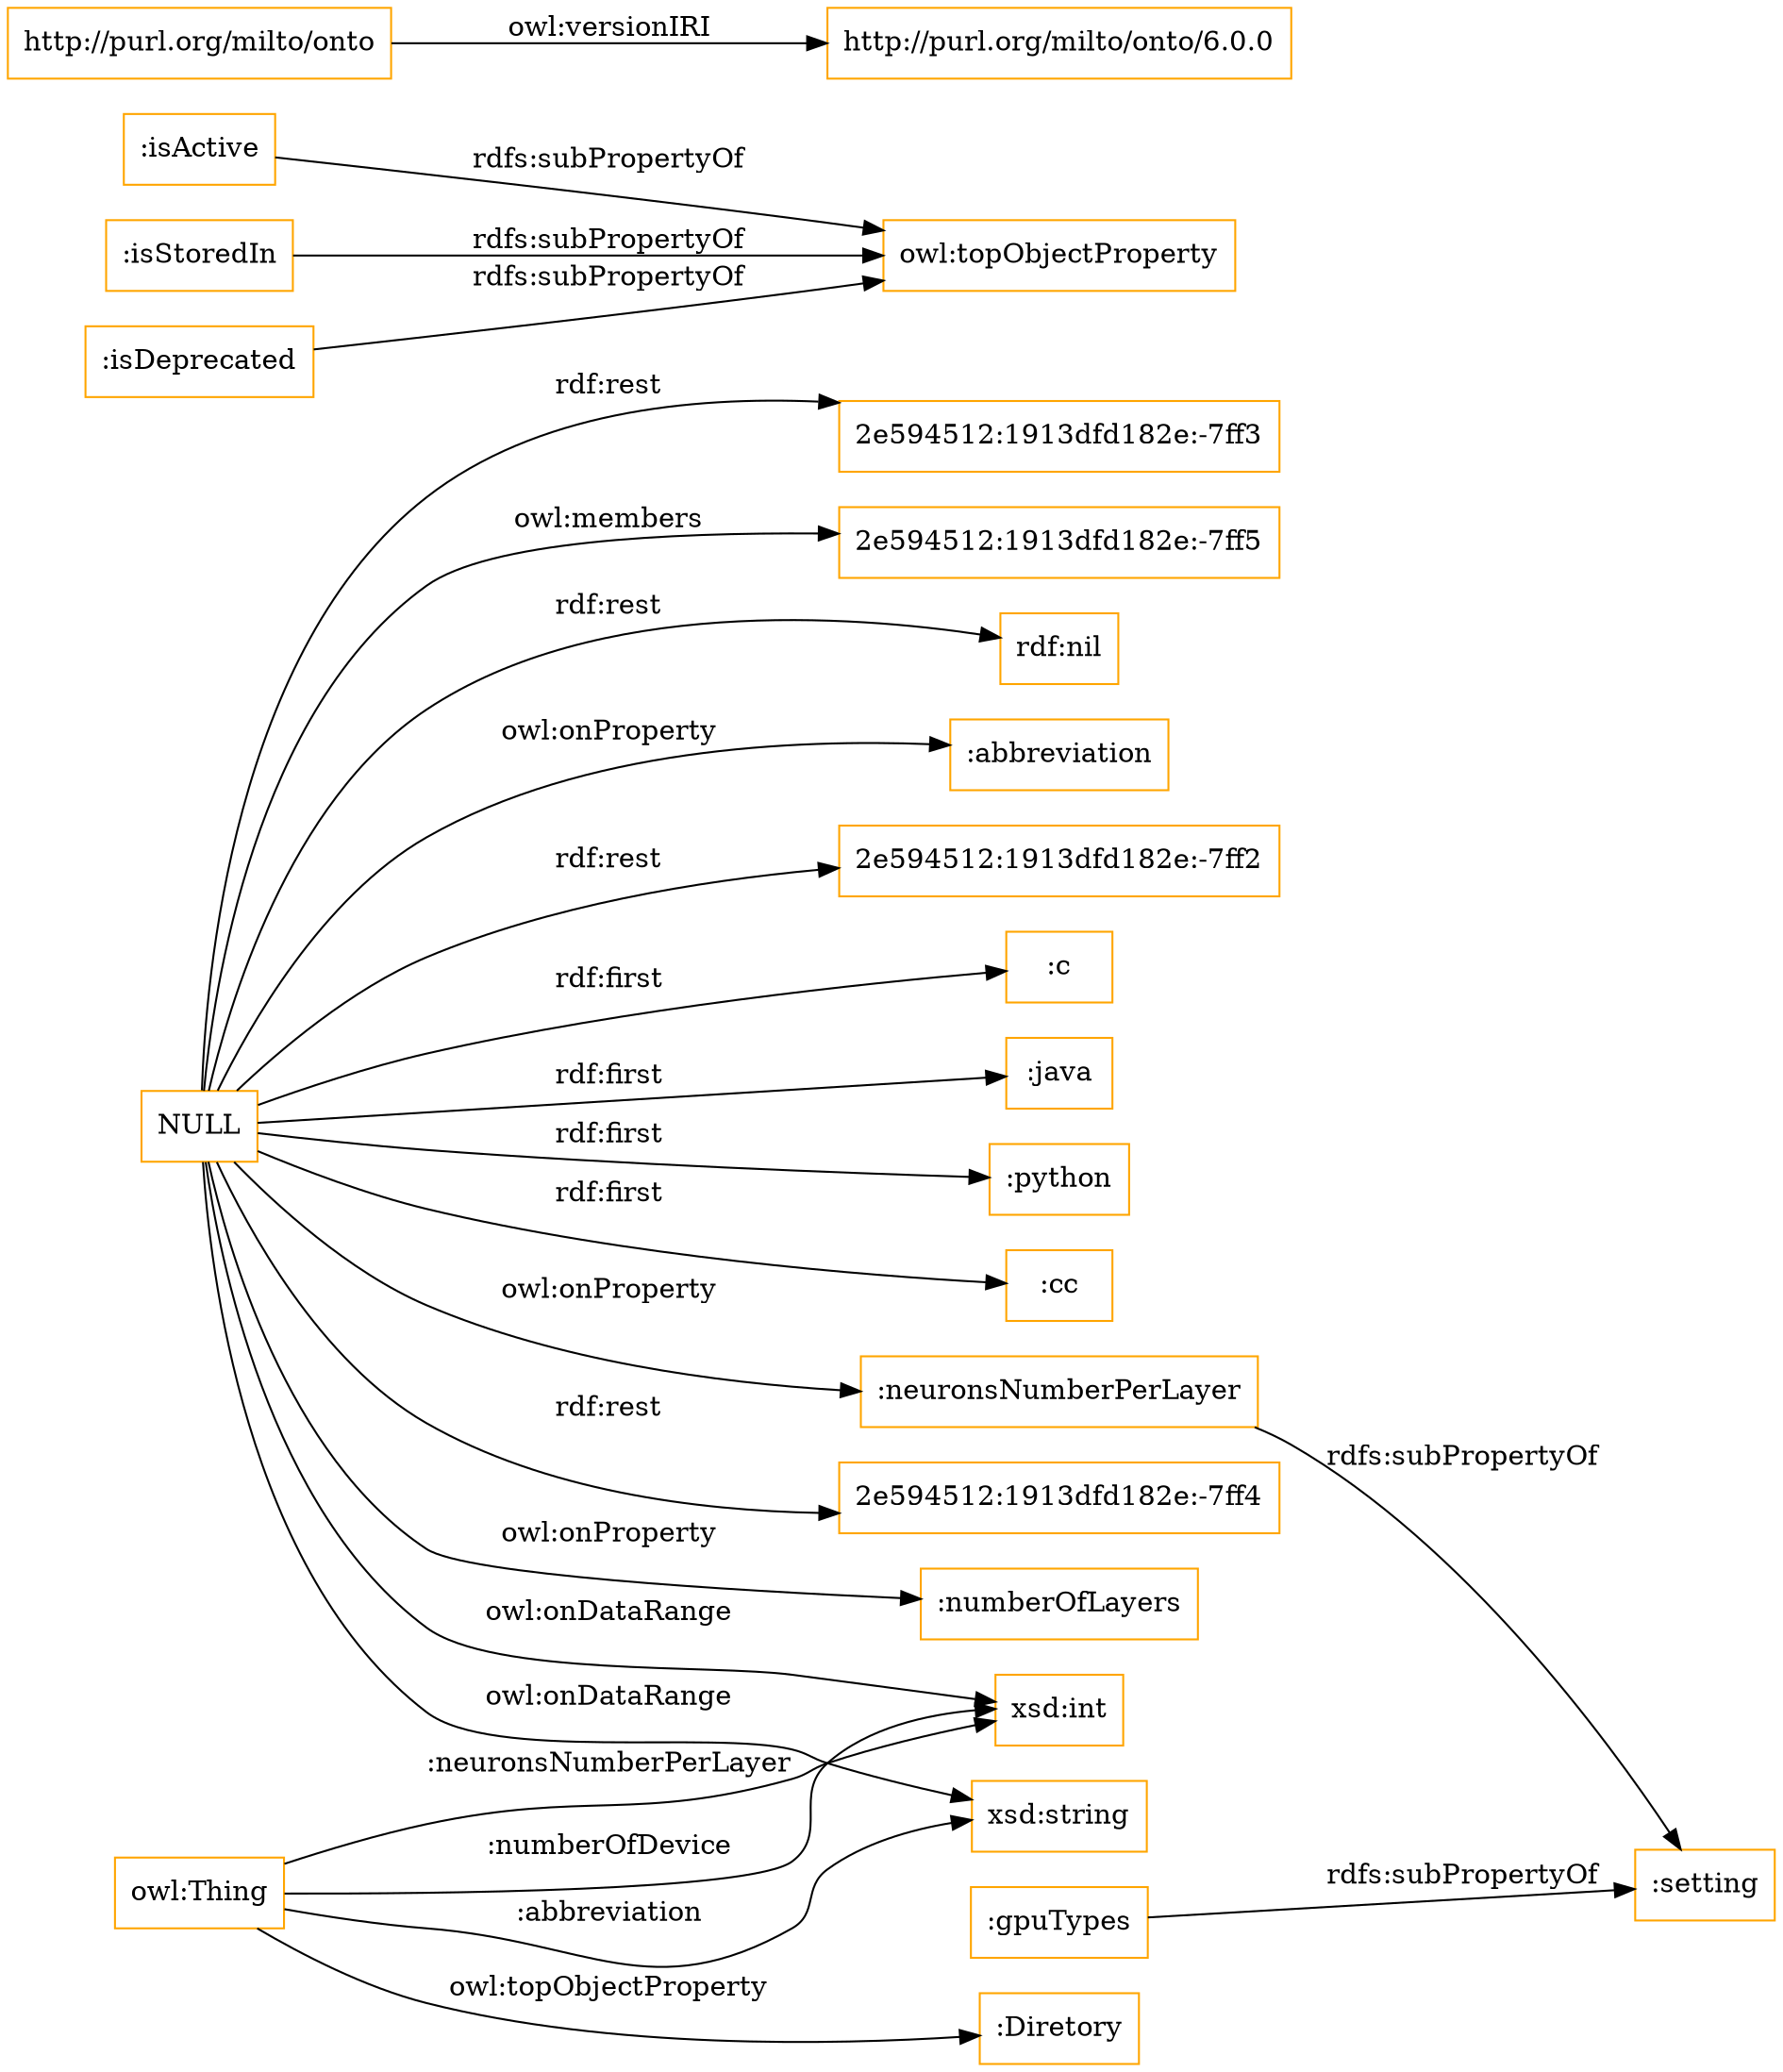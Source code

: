 digraph ar2dtool_diagram { 
rankdir=LR;
size="1501"
node [shape = rectangle, color="orange"]; ":c" ":Diretory" ":java" ":python" ":cc" ; /*classes style*/
	":isActive" -> "owl:topObjectProperty" [ label = "rdfs:subPropertyOf" ];
	":gpuTypes" -> ":setting" [ label = "rdfs:subPropertyOf" ];
	":neuronsNumberPerLayer" -> ":setting" [ label = "rdfs:subPropertyOf" ];
	":isStoredIn" -> "owl:topObjectProperty" [ label = "rdfs:subPropertyOf" ];
	"http://purl.org/milto/onto" -> "http://purl.org/milto/onto/6.0.0" [ label = "owl:versionIRI" ];
	"NULL" -> ":java" [ label = "rdf:first" ];
	"NULL" -> "2e594512:1913dfd182e:-7ff4" [ label = "rdf:rest" ];
	"NULL" -> ":numberOfLayers" [ label = "owl:onProperty" ];
	"NULL" -> "2e594512:1913dfd182e:-7ff3" [ label = "rdf:rest" ];
	"NULL" -> ":neuronsNumberPerLayer" [ label = "owl:onProperty" ];
	"NULL" -> ":python" [ label = "rdf:first" ];
	"NULL" -> "2e594512:1913dfd182e:-7ff5" [ label = "owl:members" ];
	"NULL" -> "rdf:nil" [ label = "rdf:rest" ];
	"NULL" -> "xsd:string" [ label = "owl:onDataRange" ];
	"NULL" -> ":abbreviation" [ label = "owl:onProperty" ];
	"NULL" -> "xsd:int" [ label = "owl:onDataRange" ];
	"NULL" -> ":c" [ label = "rdf:first" ];
	"NULL" -> "2e594512:1913dfd182e:-7ff2" [ label = "rdf:rest" ];
	"NULL" -> ":cc" [ label = "rdf:first" ];
	":isDeprecated" -> "owl:topObjectProperty" [ label = "rdfs:subPropertyOf" ];
	"owl:Thing" -> "xsd:int" [ label = ":neuronsNumberPerLayer" ];
	"owl:Thing" -> "xsd:int" [ label = ":numberOfDevice" ];
	"owl:Thing" -> "xsd:string" [ label = ":abbreviation" ];
	"owl:Thing" -> ":Diretory" [ label = "owl:topObjectProperty" ];

}
